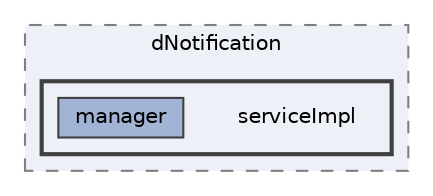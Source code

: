 digraph "repository/dNotification/src/main/java/com/sterlite/cal/dNotification/serviceImpl"
{
 // LATEX_PDF_SIZE
  bgcolor="transparent";
  edge [fontname=Helvetica,fontsize=10,labelfontname=Helvetica,labelfontsize=10];
  node [fontname=Helvetica,fontsize=10,shape=box,height=0.2,width=0.4];
  compound=true
  subgraph clusterdir_f3f0fd850f9af0d5201651e761fc2893 {
    graph [ bgcolor="#edf0f7", pencolor="grey50", label="dNotification", fontname=Helvetica,fontsize=10 style="filled,dashed", URL="dir_f3f0fd850f9af0d5201651e761fc2893.html",tooltip=""]
  subgraph clusterdir_0da5fa61f6a7446080c2a476152be035 {
    graph [ bgcolor="#edf0f7", pencolor="grey25", label="", fontname=Helvetica,fontsize=10 style="filled,bold", URL="dir_0da5fa61f6a7446080c2a476152be035.html",tooltip=""]
    dir_0da5fa61f6a7446080c2a476152be035 [shape=plaintext, label="serviceImpl"];
  dir_eb1d2b150ba5853ad67ca6f1d3862279 [label="manager", fillcolor="#a2b4d6", color="grey25", style="filled", URL="dir_eb1d2b150ba5853ad67ca6f1d3862279.html",tooltip=""];
  }
  }
}
